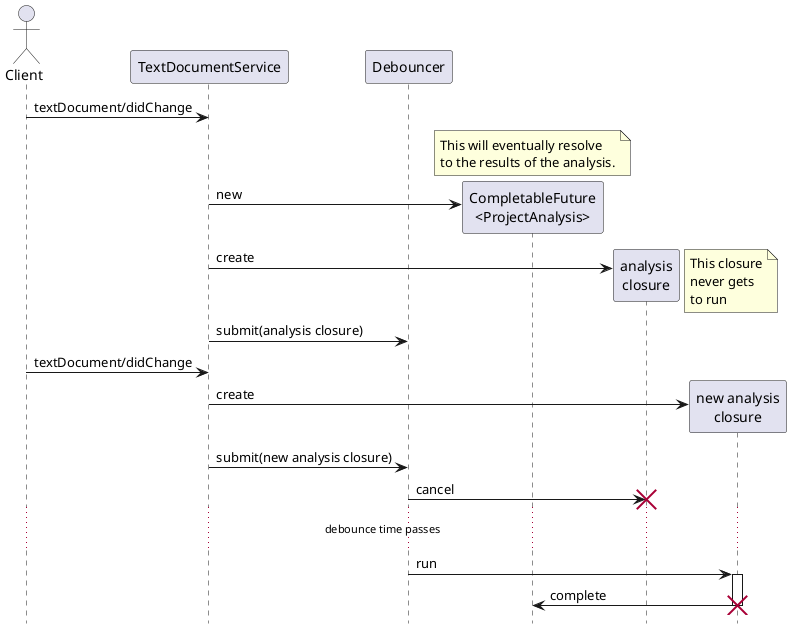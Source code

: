 @startuml

hide footbox

actor Client
participant TextDocumentService
participant Debouncer

Client -> TextDocumentService : textDocument/didChange
create Analysis as "CompletableFuture\n<ProjectAnalysis>"
note over Analysis : This will eventually resolve\nto the results of the analysis.
TextDocumentService -> Analysis : new
create Thread as "analysis\nclosure"
TextDocumentService -> Thread : create
note right : This closure\nnever gets\nto run
TextDocumentService -> Debouncer : submit(analysis closure)

Client -> TextDocumentService : textDocument/didChange
create Thread2 as "new analysis\nclosure"
TextDocumentService -> Thread2 : create
TextDocumentService -> Debouncer : submit(new analysis closure)
Debouncer -> Thread : cancel
destroy Thread

...debounce time passes...

Debouncer -> Thread2 : run
activate Thread2
Thread2 -> Analysis : complete
destroy Thread2

@enduml
